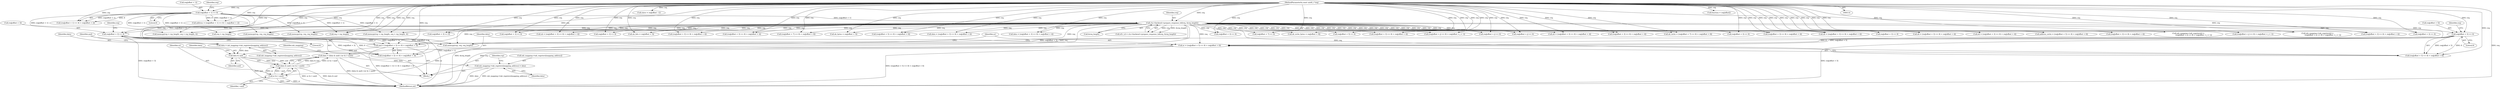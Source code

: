 digraph "0_libmodbus_5ccdf5ef79d742640355d1132fa9e2abc7fbaefc@pointer" {
"1001105" [label="(Call,mb_mapping->tab_registers[mapping_address] = data)"];
"1001096" [label="(Call,data = (data & and) | (or & (~and)))"];
"1001098" [label="(Call,(data & and) | (or & (~and)))"];
"1001099" [label="(Call,data & and)"];
"1001057" [label="(Call,data = mb_mapping->tab_registers[mapping_address])"];
"1001065" [label="(Call,and = (req[offset + 3] << 8) + req[offset + 4])"];
"1001068" [label="(Call,req[offset + 3] << 8)"];
"1000189" [label="(Call,ctx->backend->prepare_response_tid(req, &req_length))"];
"1000163" [label="(Call,req[offset + 1] << 8)"];
"1000116" [label="(MethodParameterIn,const uint8_t *req)"];
"1001102" [label="(Call,or & (~and))"];
"1001081" [label="(Call,or = (req[offset + 5] << 8) + req[offset + 6])"];
"1001084" [label="(Call,req[offset + 5] << 8)"];
"1000824" [label="(Call,nb_bytes = req[offset + 5])"];
"1000116" [label="(MethodParameterIn,const uint8_t *req)"];
"1000163" [label="(Call,req[offset + 1] << 8)"];
"1000191" [label="(Call,&req_length)"];
"1001112" [label="(Call,memcpy(rsp, req, req_length))"];
"1000245" [label="(Call,nb = (req[offset + 3] << 8) + req[offset + 4])"];
"1000686" [label="(Call,req[offset + 3] << 8)"];
"1001083" [label="(Call,(req[offset + 5] << 8) + req[offset + 6])"];
"1001108" [label="(Identifier,mb_mapping)"];
"1001126" [label="(Call,req[offset + 3] << 8)"];
"1001085" [label="(Call,req[offset + 5])"];
"1001171" [label="(Call,nb_write_bytes = req[offset + 9])"];
"1000699" [label="(Call,nb_bits = req[offset + 5])"];
"1001058" [label="(Identifier,data)"];
"1001410" [label="(MethodReturn,int)"];
"1001106" [label="(Call,mb_mapping->tab_registers[mapping_address])"];
"1000810" [label="(Call,(req[offset + 3] << 8) + req[offset + 4])"];
"1001076" [label="(Identifier,req)"];
"1000652" [label="(Call,(req[offset + 3] << 8) + req[offset + 4])"];
"1001069" [label="(Call,req[offset + 3])"];
"1001104" [label="(Identifier,~and)"];
"1001157" [label="(Call,(req[offset + 7] << 8) + req[offset + 8])"];
"1000185" [label="(Call,sft.t_id = ctx->backend->prepare_response_tid(req, &req_length))"];
"1001092" [label="(Identifier,req)"];
"1000559" [label="(Call,data = (req[offset + 3] << 8) + req[offset + 4])"];
"1001082" [label="(Identifier,or)"];
"1000793" [label="(Call,memcpy(rsp + rsp_length, req + rsp_length, 4))"];
"1000811" [label="(Call,req[offset + 3] << 8)"];
"1000148" [label="(Call,slave = req[offset - 1])"];
"1001155" [label="(Call,nb_write = (req[offset + 7] << 8) + req[offset + 8])"];
"1001105" [label="(Call,mb_mapping->tab_registers[mapping_address] = data)"];
"1001123" [label="(Call,nb = (req[offset + 3] << 8) + req[offset + 4])"];
"1001327" [label="(Call,(req[offset + j] << 8) + req[offset + j + 1])"];
"1001097" [label="(Identifier,data)"];
"1001084" [label="(Call,req[offset + 5] << 8)"];
"1000164" [label="(Call,req[offset + 1])"];
"1000190" [label="(Identifier,req)"];
"1001068" [label="(Call,req[offset + 3] << 8)"];
"1000797" [label="(Call,req + rsp_length)"];
"1001059" [label="(Call,mb_mapping->tab_registers[mapping_address])"];
"1001328" [label="(Call,req[offset + j] << 8)"];
"1000949" [label="(Call,memcpy(rsp + rsp_length, req + rsp_length, 4))"];
"1000160" [label="(Call,address = (req[offset + 1] << 8) + req[offset + 2])"];
"1000403" [label="(Call,req[offset + 3] << 8)"];
"1001142" [label="(Call,req[offset + 5] << 8)"];
"1001055" [label="(Block,)"];
"1001102" [label="(Call,or & (~and))"];
"1001065" [label="(Call,and = (req[offset + 3] << 8) + req[offset + 4])"];
"1000808" [label="(Call,nb = (req[offset + 3] << 8) + req[offset + 4])"];
"1000169" [label="(Literal,8)"];
"1000189" [label="(Call,ctx->backend->prepare_response_tid(req, &req_length))"];
"1000247" [label="(Call,(req[offset + 3] << 8) + req[offset + 4])"];
"1001099" [label="(Call,data & and)"];
"1000922" [label="(Call,mb_mapping->tab_registers[i] =\n                    (req[offset + j] << 8) + req[offset + j + 1])"];
"1001141" [label="(Call,(req[offset + 5] << 8) + req[offset + 6])"];
"1001101" [label="(Identifier,and)"];
"1001057" [label="(Call,data = mb_mapping->tab_registers[mapping_address])"];
"1000650" [label="(Call,data = (req[offset + 3] << 8) + req[offset + 4])"];
"1001081" [label="(Call,or = (req[offset + 5] << 8) + req[offset + 6])"];
"1001111" [label="(Identifier,data)"];
"1001100" [label="(Identifier,data)"];
"1000248" [label="(Call,req[offset + 3] << 8)"];
"1000653" [label="(Call,req[offset + 3] << 8)"];
"1001066" [label="(Identifier,and)"];
"1000683" [label="(Call,nb = (req[offset + 3] << 8) + req[offset + 4])"];
"1000953" [label="(Call,req + rsp_length)"];
"1001139" [label="(Call,address_write = (req[offset + 5] << 8) + req[offset + 6])"];
"1001096" [label="(Call,data = (data & and) | (or & (~and)))"];
"1001321" [label="(Call,mb_mapping->tab_registers[i] =\n                    (req[offset + j] << 8) + req[offset + j + 1])"];
"1001103" [label="(Identifier,or)"];
"1001125" [label="(Call,(req[offset + 3] << 8) + req[offset + 4])"];
"1000162" [label="(Call,(req[offset + 1] << 8) + req[offset + 2])"];
"1000155" [label="(Call,function = req[offset])"];
"1000562" [label="(Call,req[offset + 3] << 8)"];
"1001158" [label="(Call,req[offset + 7] << 8)"];
"1001098" [label="(Call,(data & and) | (or & (~and)))"];
"1000672" [label="(Call,memcpy(rsp, req, req_length))"];
"1000402" [label="(Call,(req[offset + 3] << 8) + req[offset + 4])"];
"1001067" [label="(Call,(req[offset + 3] << 8) + req[offset + 4])"];
"1001090" [label="(Literal,8)"];
"1000685" [label="(Call,(req[offset + 3] << 8) + req[offset + 4])"];
"1000593" [label="(Call,memcpy(rsp, req, req_length))"];
"1000928" [label="(Call,(req[offset + j] << 8) + req[offset + j + 1])"];
"1000929" [label="(Call,req[offset + j] << 8)"];
"1001113" [label="(Identifier,rsp)"];
"1000400" [label="(Call,nb = (req[offset + 3] << 8) + req[offset + 4])"];
"1000561" [label="(Call,(req[offset + 3] << 8) + req[offset + 4])"];
"1001074" [label="(Literal,8)"];
"1000171" [label="(Identifier,req)"];
"1001105" -> "1001055"  [label="AST: "];
"1001105" -> "1001111"  [label="CFG: "];
"1001106" -> "1001105"  [label="AST: "];
"1001111" -> "1001105"  [label="AST: "];
"1001113" -> "1001105"  [label="CFG: "];
"1001105" -> "1001410"  [label="DDG: data"];
"1001105" -> "1001410"  [label="DDG: mb_mapping->tab_registers[mapping_address]"];
"1001096" -> "1001105"  [label="DDG: data"];
"1001096" -> "1001055"  [label="AST: "];
"1001096" -> "1001098"  [label="CFG: "];
"1001097" -> "1001096"  [label="AST: "];
"1001098" -> "1001096"  [label="AST: "];
"1001108" -> "1001096"  [label="CFG: "];
"1001096" -> "1001410"  [label="DDG: (data & and) | (or & (~and))"];
"1001098" -> "1001096"  [label="DDG: data & and"];
"1001098" -> "1001096"  [label="DDG: or & (~and)"];
"1001098" -> "1001102"  [label="CFG: "];
"1001099" -> "1001098"  [label="AST: "];
"1001102" -> "1001098"  [label="AST: "];
"1001098" -> "1001410"  [label="DDG: data & and"];
"1001098" -> "1001410"  [label="DDG: or & (~and)"];
"1001099" -> "1001098"  [label="DDG: data"];
"1001099" -> "1001098"  [label="DDG: and"];
"1001102" -> "1001098"  [label="DDG: or"];
"1001102" -> "1001098"  [label="DDG: ~and"];
"1001099" -> "1001101"  [label="CFG: "];
"1001100" -> "1001099"  [label="AST: "];
"1001101" -> "1001099"  [label="AST: "];
"1001103" -> "1001099"  [label="CFG: "];
"1001099" -> "1001410"  [label="DDG: and"];
"1001057" -> "1001099"  [label="DDG: data"];
"1001065" -> "1001099"  [label="DDG: and"];
"1001057" -> "1001055"  [label="AST: "];
"1001057" -> "1001059"  [label="CFG: "];
"1001058" -> "1001057"  [label="AST: "];
"1001059" -> "1001057"  [label="AST: "];
"1001066" -> "1001057"  [label="CFG: "];
"1001065" -> "1001055"  [label="AST: "];
"1001065" -> "1001067"  [label="CFG: "];
"1001066" -> "1001065"  [label="AST: "];
"1001067" -> "1001065"  [label="AST: "];
"1001082" -> "1001065"  [label="CFG: "];
"1001065" -> "1001410"  [label="DDG: (req[offset + 3] << 8) + req[offset + 4]"];
"1001068" -> "1001065"  [label="DDG: req[offset + 3]"];
"1001068" -> "1001065"  [label="DDG: 8"];
"1000189" -> "1001065"  [label="DDG: req"];
"1000116" -> "1001065"  [label="DDG: req"];
"1001068" -> "1001067"  [label="AST: "];
"1001068" -> "1001074"  [label="CFG: "];
"1001069" -> "1001068"  [label="AST: "];
"1001074" -> "1001068"  [label="AST: "];
"1001076" -> "1001068"  [label="CFG: "];
"1001068" -> "1001410"  [label="DDG: req[offset + 3]"];
"1001068" -> "1001067"  [label="DDG: req[offset + 3]"];
"1001068" -> "1001067"  [label="DDG: 8"];
"1000189" -> "1001068"  [label="DDG: req"];
"1000116" -> "1001068"  [label="DDG: req"];
"1001068" -> "1001112"  [label="DDG: req[offset + 3]"];
"1000189" -> "1000185"  [label="AST: "];
"1000189" -> "1000191"  [label="CFG: "];
"1000190" -> "1000189"  [label="AST: "];
"1000191" -> "1000189"  [label="AST: "];
"1000185" -> "1000189"  [label="CFG: "];
"1000189" -> "1001410"  [label="DDG: req"];
"1000189" -> "1001410"  [label="DDG: &req_length"];
"1000189" -> "1000185"  [label="DDG: req"];
"1000189" -> "1000185"  [label="DDG: &req_length"];
"1000163" -> "1000189"  [label="DDG: req[offset + 1]"];
"1000116" -> "1000189"  [label="DDG: req"];
"1000189" -> "1000245"  [label="DDG: req"];
"1000189" -> "1000248"  [label="DDG: req"];
"1000189" -> "1000247"  [label="DDG: req"];
"1000189" -> "1000400"  [label="DDG: req"];
"1000189" -> "1000403"  [label="DDG: req"];
"1000189" -> "1000402"  [label="DDG: req"];
"1000189" -> "1000559"  [label="DDG: req"];
"1000189" -> "1000562"  [label="DDG: req"];
"1000189" -> "1000561"  [label="DDG: req"];
"1000189" -> "1000593"  [label="DDG: req"];
"1000189" -> "1000650"  [label="DDG: req"];
"1000189" -> "1000653"  [label="DDG: req"];
"1000189" -> "1000652"  [label="DDG: req"];
"1000189" -> "1000672"  [label="DDG: req"];
"1000189" -> "1000683"  [label="DDG: req"];
"1000189" -> "1000686"  [label="DDG: req"];
"1000189" -> "1000685"  [label="DDG: req"];
"1000189" -> "1000699"  [label="DDG: req"];
"1000189" -> "1000793"  [label="DDG: req"];
"1000189" -> "1000797"  [label="DDG: req"];
"1000189" -> "1000808"  [label="DDG: req"];
"1000189" -> "1000811"  [label="DDG: req"];
"1000189" -> "1000810"  [label="DDG: req"];
"1000189" -> "1000824"  [label="DDG: req"];
"1000189" -> "1000922"  [label="DDG: req"];
"1000189" -> "1000929"  [label="DDG: req"];
"1000189" -> "1000928"  [label="DDG: req"];
"1000189" -> "1000949"  [label="DDG: req"];
"1000189" -> "1000953"  [label="DDG: req"];
"1000189" -> "1001067"  [label="DDG: req"];
"1000189" -> "1001081"  [label="DDG: req"];
"1000189" -> "1001084"  [label="DDG: req"];
"1000189" -> "1001083"  [label="DDG: req"];
"1000189" -> "1001112"  [label="DDG: req"];
"1000189" -> "1001123"  [label="DDG: req"];
"1000189" -> "1001126"  [label="DDG: req"];
"1000189" -> "1001125"  [label="DDG: req"];
"1000189" -> "1001139"  [label="DDG: req"];
"1000189" -> "1001142"  [label="DDG: req"];
"1000189" -> "1001141"  [label="DDG: req"];
"1000189" -> "1001155"  [label="DDG: req"];
"1000189" -> "1001158"  [label="DDG: req"];
"1000189" -> "1001157"  [label="DDG: req"];
"1000189" -> "1001171"  [label="DDG: req"];
"1000189" -> "1001321"  [label="DDG: req"];
"1000189" -> "1001328"  [label="DDG: req"];
"1000189" -> "1001327"  [label="DDG: req"];
"1000163" -> "1000162"  [label="AST: "];
"1000163" -> "1000169"  [label="CFG: "];
"1000164" -> "1000163"  [label="AST: "];
"1000169" -> "1000163"  [label="AST: "];
"1000171" -> "1000163"  [label="CFG: "];
"1000163" -> "1001410"  [label="DDG: req[offset + 1]"];
"1000163" -> "1000160"  [label="DDG: req[offset + 1]"];
"1000163" -> "1000160"  [label="DDG: 8"];
"1000163" -> "1000162"  [label="DDG: req[offset + 1]"];
"1000163" -> "1000162"  [label="DDG: 8"];
"1000116" -> "1000163"  [label="DDG: req"];
"1000163" -> "1000593"  [label="DDG: req[offset + 1]"];
"1000163" -> "1000672"  [label="DDG: req[offset + 1]"];
"1000163" -> "1000793"  [label="DDG: req[offset + 1]"];
"1000163" -> "1000797"  [label="DDG: req[offset + 1]"];
"1000163" -> "1000949"  [label="DDG: req[offset + 1]"];
"1000163" -> "1000953"  [label="DDG: req[offset + 1]"];
"1000163" -> "1001112"  [label="DDG: req[offset + 1]"];
"1000116" -> "1000114"  [label="AST: "];
"1000116" -> "1001410"  [label="DDG: req"];
"1000116" -> "1000148"  [label="DDG: req"];
"1000116" -> "1000155"  [label="DDG: req"];
"1000116" -> "1000160"  [label="DDG: req"];
"1000116" -> "1000162"  [label="DDG: req"];
"1000116" -> "1000245"  [label="DDG: req"];
"1000116" -> "1000248"  [label="DDG: req"];
"1000116" -> "1000247"  [label="DDG: req"];
"1000116" -> "1000400"  [label="DDG: req"];
"1000116" -> "1000403"  [label="DDG: req"];
"1000116" -> "1000402"  [label="DDG: req"];
"1000116" -> "1000559"  [label="DDG: req"];
"1000116" -> "1000562"  [label="DDG: req"];
"1000116" -> "1000561"  [label="DDG: req"];
"1000116" -> "1000593"  [label="DDG: req"];
"1000116" -> "1000650"  [label="DDG: req"];
"1000116" -> "1000653"  [label="DDG: req"];
"1000116" -> "1000652"  [label="DDG: req"];
"1000116" -> "1000672"  [label="DDG: req"];
"1000116" -> "1000683"  [label="DDG: req"];
"1000116" -> "1000686"  [label="DDG: req"];
"1000116" -> "1000685"  [label="DDG: req"];
"1000116" -> "1000699"  [label="DDG: req"];
"1000116" -> "1000793"  [label="DDG: req"];
"1000116" -> "1000797"  [label="DDG: req"];
"1000116" -> "1000808"  [label="DDG: req"];
"1000116" -> "1000811"  [label="DDG: req"];
"1000116" -> "1000810"  [label="DDG: req"];
"1000116" -> "1000824"  [label="DDG: req"];
"1000116" -> "1000922"  [label="DDG: req"];
"1000116" -> "1000929"  [label="DDG: req"];
"1000116" -> "1000928"  [label="DDG: req"];
"1000116" -> "1000949"  [label="DDG: req"];
"1000116" -> "1000953"  [label="DDG: req"];
"1000116" -> "1001067"  [label="DDG: req"];
"1000116" -> "1001081"  [label="DDG: req"];
"1000116" -> "1001084"  [label="DDG: req"];
"1000116" -> "1001083"  [label="DDG: req"];
"1000116" -> "1001112"  [label="DDG: req"];
"1000116" -> "1001123"  [label="DDG: req"];
"1000116" -> "1001126"  [label="DDG: req"];
"1000116" -> "1001125"  [label="DDG: req"];
"1000116" -> "1001139"  [label="DDG: req"];
"1000116" -> "1001142"  [label="DDG: req"];
"1000116" -> "1001141"  [label="DDG: req"];
"1000116" -> "1001155"  [label="DDG: req"];
"1000116" -> "1001158"  [label="DDG: req"];
"1000116" -> "1001157"  [label="DDG: req"];
"1000116" -> "1001171"  [label="DDG: req"];
"1000116" -> "1001321"  [label="DDG: req"];
"1000116" -> "1001328"  [label="DDG: req"];
"1000116" -> "1001327"  [label="DDG: req"];
"1001102" -> "1001104"  [label="CFG: "];
"1001103" -> "1001102"  [label="AST: "];
"1001104" -> "1001102"  [label="AST: "];
"1001102" -> "1001410"  [label="DDG: ~and"];
"1001102" -> "1001410"  [label="DDG: or"];
"1001081" -> "1001102"  [label="DDG: or"];
"1001081" -> "1001055"  [label="AST: "];
"1001081" -> "1001083"  [label="CFG: "];
"1001082" -> "1001081"  [label="AST: "];
"1001083" -> "1001081"  [label="AST: "];
"1001097" -> "1001081"  [label="CFG: "];
"1001081" -> "1001410"  [label="DDG: (req[offset + 5] << 8) + req[offset + 6]"];
"1001084" -> "1001081"  [label="DDG: req[offset + 5]"];
"1001084" -> "1001081"  [label="DDG: 8"];
"1001084" -> "1001083"  [label="AST: "];
"1001084" -> "1001090"  [label="CFG: "];
"1001085" -> "1001084"  [label="AST: "];
"1001090" -> "1001084"  [label="AST: "];
"1001092" -> "1001084"  [label="CFG: "];
"1001084" -> "1001410"  [label="DDG: req[offset + 5]"];
"1001084" -> "1001083"  [label="DDG: req[offset + 5]"];
"1001084" -> "1001083"  [label="DDG: 8"];
"1001084" -> "1001112"  [label="DDG: req[offset + 5]"];
}
